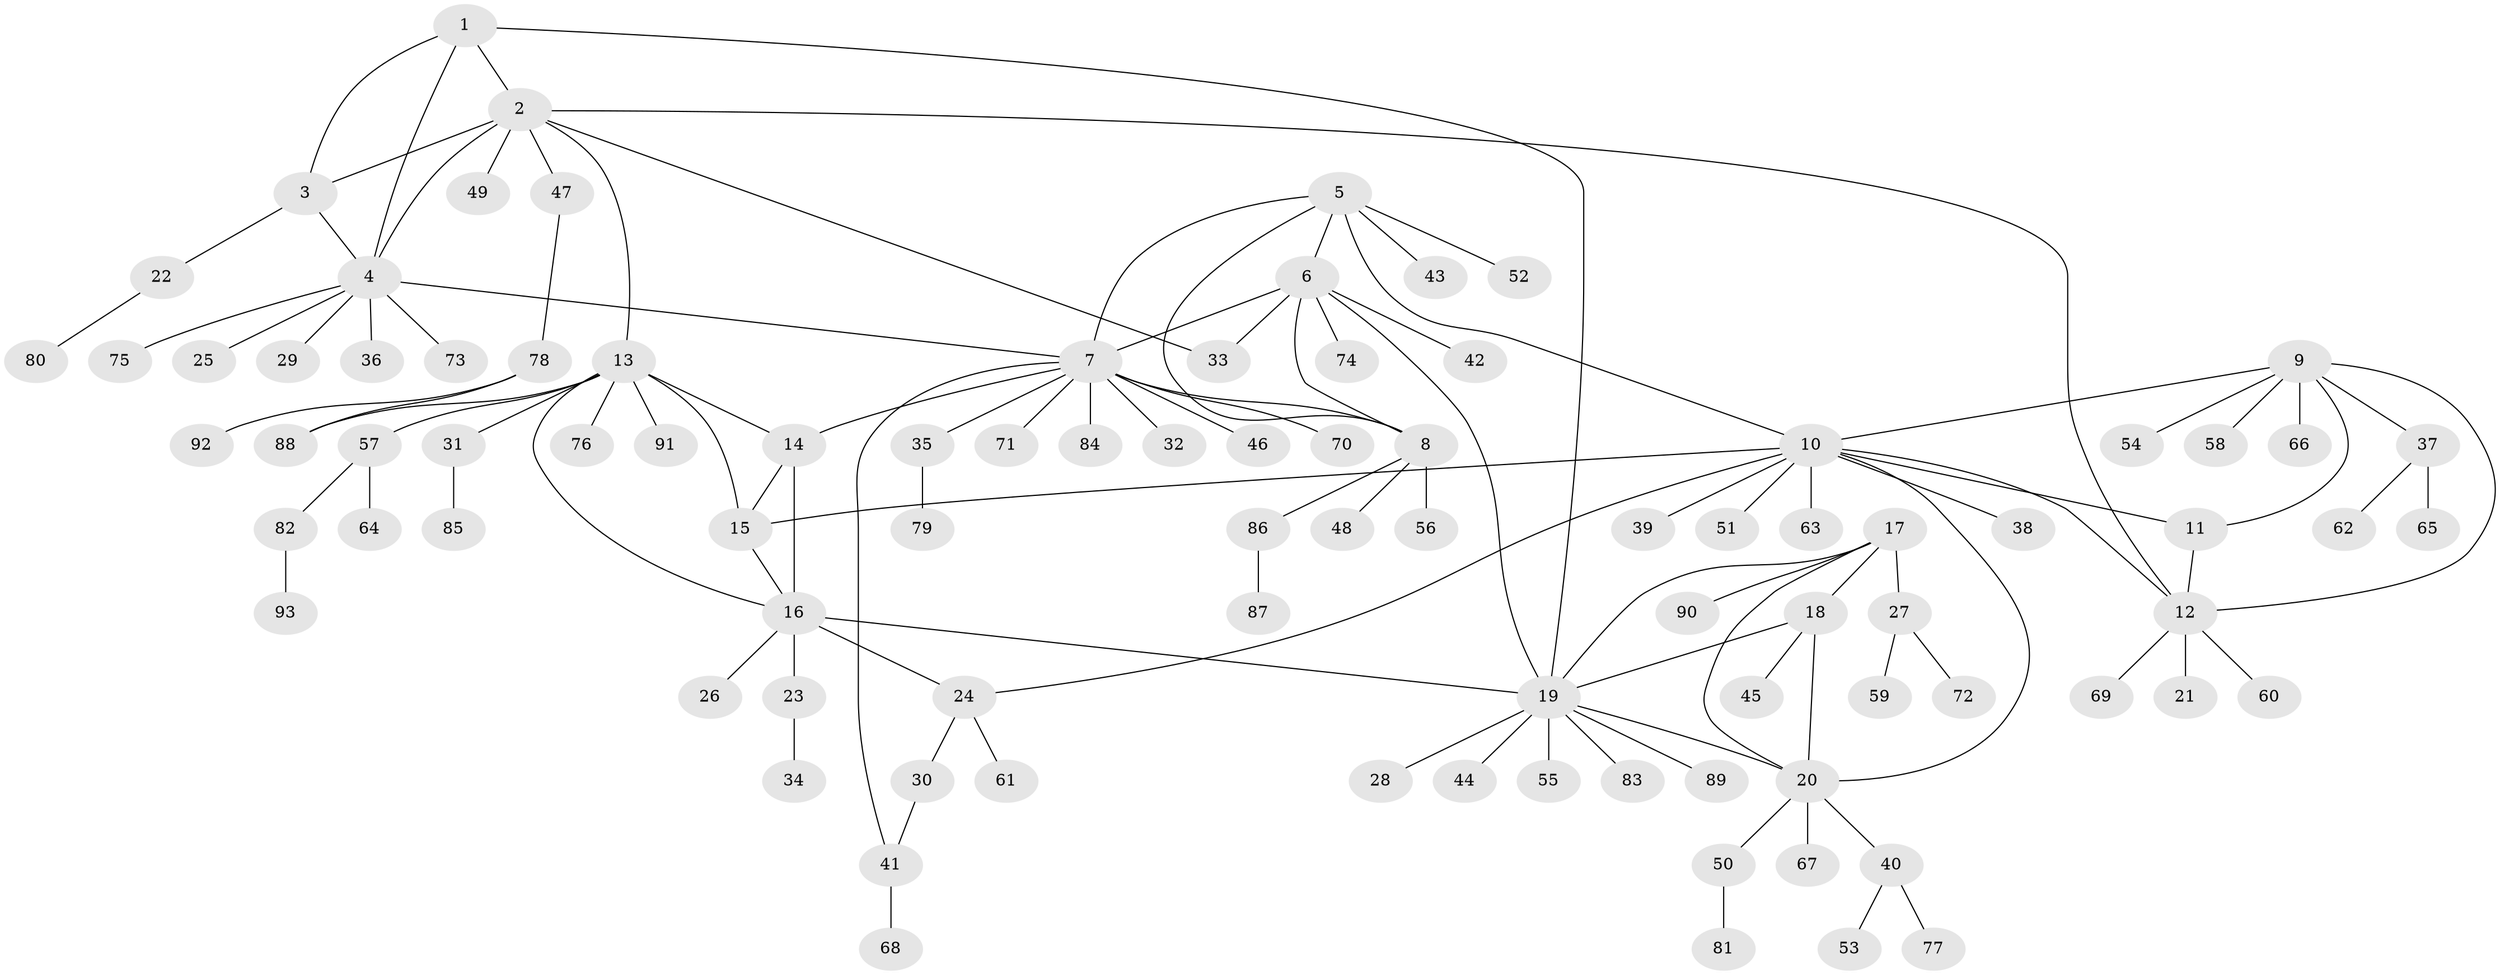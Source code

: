 // Generated by graph-tools (version 1.1) at 2025/37/03/09/25 02:37:14]
// undirected, 93 vertices, 117 edges
graph export_dot {
graph [start="1"]
  node [color=gray90,style=filled];
  1;
  2;
  3;
  4;
  5;
  6;
  7;
  8;
  9;
  10;
  11;
  12;
  13;
  14;
  15;
  16;
  17;
  18;
  19;
  20;
  21;
  22;
  23;
  24;
  25;
  26;
  27;
  28;
  29;
  30;
  31;
  32;
  33;
  34;
  35;
  36;
  37;
  38;
  39;
  40;
  41;
  42;
  43;
  44;
  45;
  46;
  47;
  48;
  49;
  50;
  51;
  52;
  53;
  54;
  55;
  56;
  57;
  58;
  59;
  60;
  61;
  62;
  63;
  64;
  65;
  66;
  67;
  68;
  69;
  70;
  71;
  72;
  73;
  74;
  75;
  76;
  77;
  78;
  79;
  80;
  81;
  82;
  83;
  84;
  85;
  86;
  87;
  88;
  89;
  90;
  91;
  92;
  93;
  1 -- 2;
  1 -- 3;
  1 -- 4;
  1 -- 19;
  2 -- 3;
  2 -- 4;
  2 -- 12;
  2 -- 13;
  2 -- 33;
  2 -- 47;
  2 -- 49;
  3 -- 4;
  3 -- 22;
  4 -- 7;
  4 -- 25;
  4 -- 29;
  4 -- 36;
  4 -- 73;
  4 -- 75;
  5 -- 6;
  5 -- 7;
  5 -- 8;
  5 -- 10;
  5 -- 43;
  5 -- 52;
  6 -- 7;
  6 -- 8;
  6 -- 19;
  6 -- 33;
  6 -- 42;
  6 -- 74;
  7 -- 8;
  7 -- 14;
  7 -- 32;
  7 -- 35;
  7 -- 41;
  7 -- 46;
  7 -- 70;
  7 -- 71;
  7 -- 84;
  8 -- 48;
  8 -- 56;
  8 -- 86;
  9 -- 10;
  9 -- 11;
  9 -- 12;
  9 -- 37;
  9 -- 54;
  9 -- 58;
  9 -- 66;
  10 -- 11;
  10 -- 12;
  10 -- 15;
  10 -- 20;
  10 -- 24;
  10 -- 38;
  10 -- 39;
  10 -- 51;
  10 -- 63;
  11 -- 12;
  12 -- 21;
  12 -- 60;
  12 -- 69;
  13 -- 14;
  13 -- 15;
  13 -- 16;
  13 -- 31;
  13 -- 57;
  13 -- 76;
  13 -- 88;
  13 -- 91;
  14 -- 15;
  14 -- 16;
  15 -- 16;
  16 -- 19;
  16 -- 23;
  16 -- 24;
  16 -- 26;
  17 -- 18;
  17 -- 19;
  17 -- 20;
  17 -- 27;
  17 -- 90;
  18 -- 19;
  18 -- 20;
  18 -- 45;
  19 -- 20;
  19 -- 28;
  19 -- 44;
  19 -- 55;
  19 -- 83;
  19 -- 89;
  20 -- 40;
  20 -- 50;
  20 -- 67;
  22 -- 80;
  23 -- 34;
  24 -- 30;
  24 -- 61;
  27 -- 59;
  27 -- 72;
  30 -- 41;
  31 -- 85;
  35 -- 79;
  37 -- 62;
  37 -- 65;
  40 -- 53;
  40 -- 77;
  41 -- 68;
  47 -- 78;
  50 -- 81;
  57 -- 64;
  57 -- 82;
  78 -- 88;
  78 -- 92;
  82 -- 93;
  86 -- 87;
}
